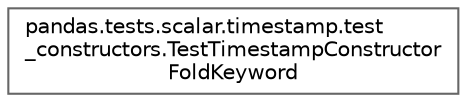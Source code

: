 digraph "Graphical Class Hierarchy"
{
 // LATEX_PDF_SIZE
  bgcolor="transparent";
  edge [fontname=Helvetica,fontsize=10,labelfontname=Helvetica,labelfontsize=10];
  node [fontname=Helvetica,fontsize=10,shape=box,height=0.2,width=0.4];
  rankdir="LR";
  Node0 [id="Node000000",label="pandas.tests.scalar.timestamp.test\l_constructors.TestTimestampConstructor\lFoldKeyword",height=0.2,width=0.4,color="grey40", fillcolor="white", style="filled",URL="$d7/d59/classpandas_1_1tests_1_1scalar_1_1timestamp_1_1test__constructors_1_1TestTimestampConstructorFoldKeyword.html",tooltip=" "];
}
